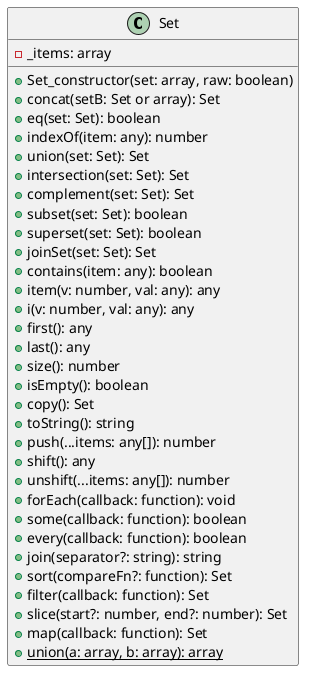@startuml

' Define the Set class
class Set {
  -_items: array
  +Set_constructor(set: array, raw: boolean)
  +concat(setB: Set or array): Set
  +eq(set: Set): boolean
  +indexOf(item: any): number
  +union(set: Set): Set
  +intersection(set: Set): Set
  +complement(set: Set): Set
  +subset(set: Set): boolean
  +superset(set: Set): boolean
  +joinSet(set: Set): Set
  +contains(item: any): boolean
  +item(v: number, val: any): any
  +i(v: number, val: any): any
  +first(): any
  +last(): any
  +size(): number
  +isEmpty(): boolean
  +copy(): Set
  +toString(): string
  +push(...items: any[]): number
  +shift(): any
  +unshift(...items: any[]): number
  +forEach(callback: function): void
  +some(callback: function): boolean
  +every(callback: function): boolean
  +join(separator?: string): string
  +sort(compareFn?: function): Set
  +filter(callback: function): Set
  +slice(start?: number, end?: number): Set
  +map(callback: function): Set
  +union(a: array, b: array): array {static}
}

' Relationships (if applicable - in this case, primarily methods of a single class)
' No explicit relationships to other classes are defined in the snippet,
' but we can show the constructor's dependency on Array.

' Note: typal not included in detail as focus is on Set. If needed, add it.
' typal -- Set : constructs

@enduml